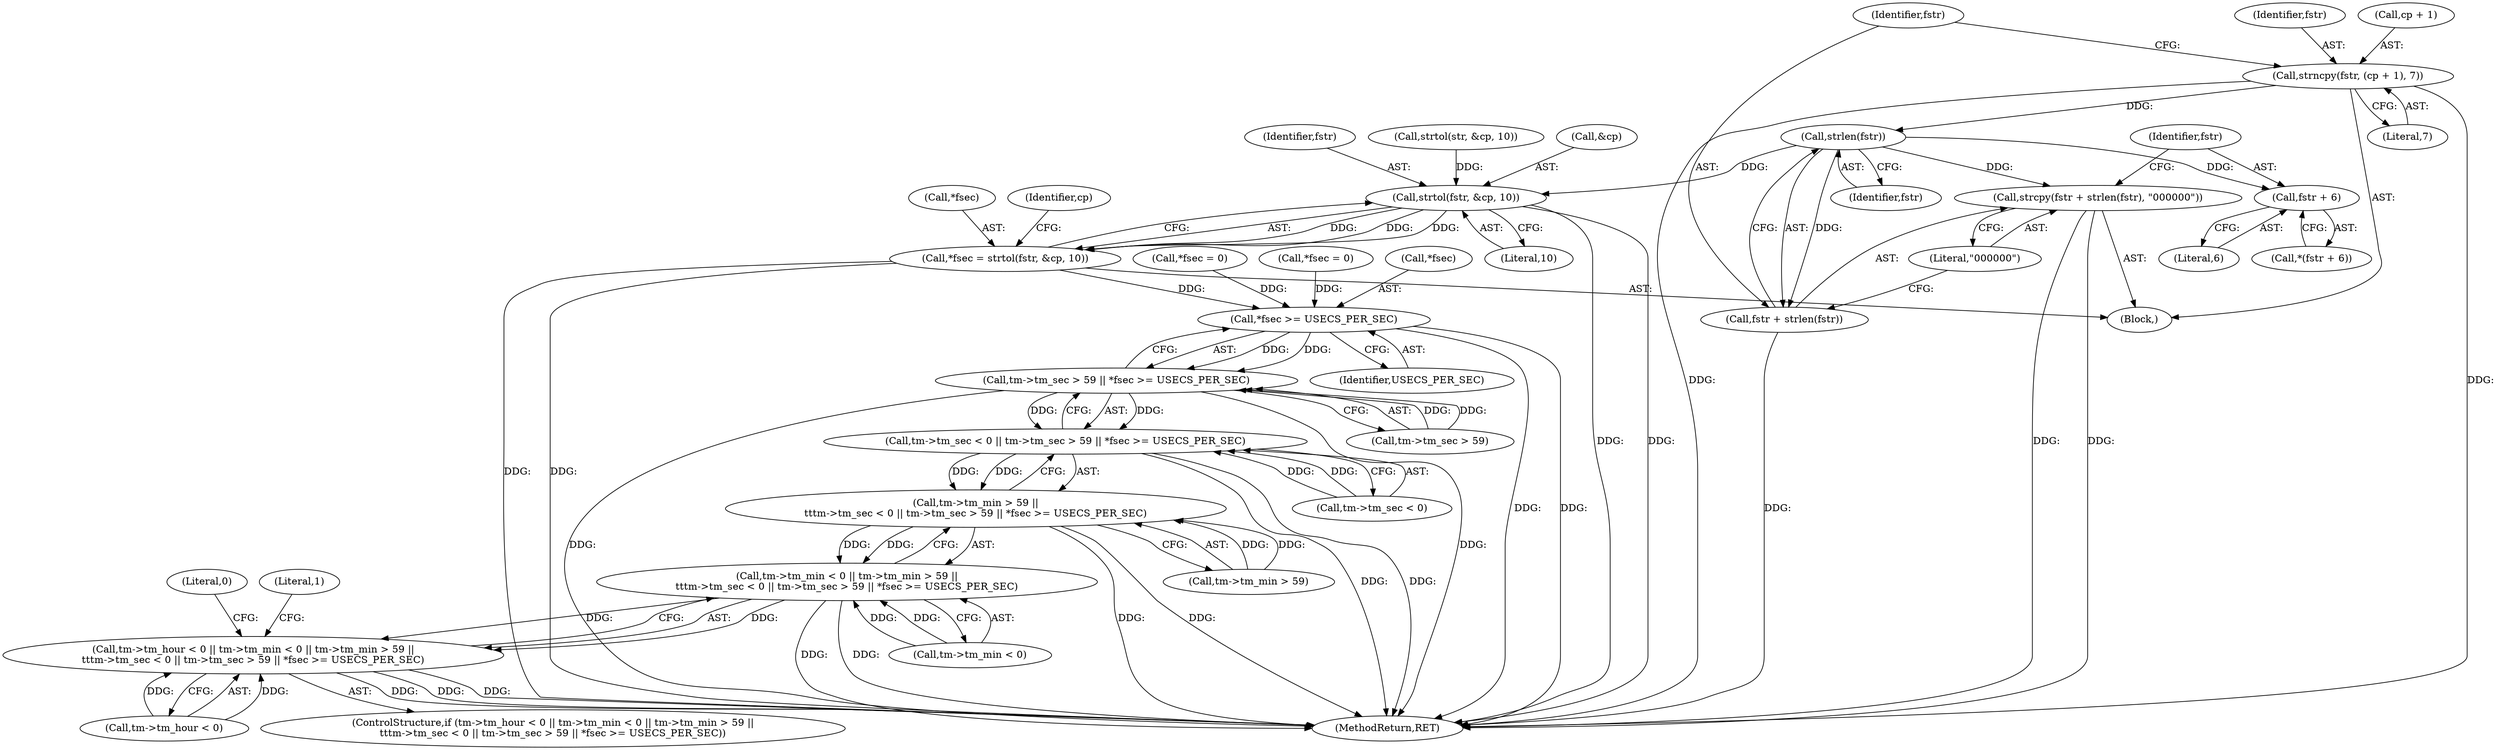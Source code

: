 digraph "1_postgres_4318daecc959886d001a6e79c6ea853e8b1dfb4b_1@API" {
"1000202" [label="(Call,strncpy(fstr, (cp + 1), 7))"];
"1000211" [label="(Call,strlen(fstr))"];
"1000208" [label="(Call,strcpy(fstr + strlen(fstr), \"000000\"))"];
"1000209" [label="(Call,fstr + strlen(fstr))"];
"1000216" [label="(Call,fstr + 6)"];
"1000223" [label="(Call,strtol(fstr, &cp, 10))"];
"1000220" [label="(Call,*fsec = strtol(fstr, &cp, 10))"];
"1000271" [label="(Call,*fsec >= USECS_PER_SEC)"];
"1000265" [label="(Call,tm->tm_sec > 59 || *fsec >= USECS_PER_SEC)"];
"1000259" [label="(Call,tm->tm_sec < 0 || tm->tm_sec > 59 || *fsec >= USECS_PER_SEC)"];
"1000253" [label="(Call,tm->tm_min > 59 ||\n\t\ttm->tm_sec < 0 || tm->tm_sec > 59 || *fsec >= USECS_PER_SEC)"];
"1000247" [label="(Call,tm->tm_min < 0 || tm->tm_min > 59 ||\n\t\ttm->tm_sec < 0 || tm->tm_sec > 59 || *fsec >= USECS_PER_SEC)"];
"1000241" [label="(Call,tm->tm_hour < 0 || tm->tm_min < 0 || tm->tm_min > 59 ||\n\t\ttm->tm_sec < 0 || tm->tm_sec > 59 || *fsec >= USECS_PER_SEC)"];
"1000180" [label="(Call,strtol(str, &cp, 10))"];
"1000190" [label="(Call,*fsec = 0)"];
"1000254" [label="(Call,tm->tm_min > 59)"];
"1000248" [label="(Call,tm->tm_min < 0)"];
"1000241" [label="(Call,tm->tm_hour < 0 || tm->tm_min < 0 || tm->tm_min > 59 ||\n\t\ttm->tm_sec < 0 || tm->tm_sec > 59 || *fsec >= USECS_PER_SEC)"];
"1000240" [label="(ControlStructure,if (tm->tm_hour < 0 || tm->tm_min < 0 || tm->tm_min > 59 ||\n\t\ttm->tm_sec < 0 || tm->tm_sec > 59 || *fsec >= USECS_PER_SEC))"];
"1000212" [label="(Identifier,fstr)"];
"1000266" [label="(Call,tm->tm_sec > 59)"];
"1000200" [label="(Block,)"];
"1000218" [label="(Literal,6)"];
"1000272" [label="(Call,*fsec)"];
"1000207" [label="(Literal,7)"];
"1000221" [label="(Call,*fsec)"];
"1000223" [label="(Call,strtol(fstr, &cp, 10))"];
"1000231" [label="(Identifier,cp)"];
"1000208" [label="(Call,strcpy(fstr + strlen(fstr), \"000000\"))"];
"1000274" [label="(Identifier,USECS_PER_SEC)"];
"1000202" [label="(Call,strncpy(fstr, (cp + 1), 7))"];
"1000225" [label="(Call,&cp)"];
"1000217" [label="(Identifier,fstr)"];
"1000204" [label="(Call,cp + 1)"];
"1000227" [label="(Literal,10)"];
"1000203" [label="(Identifier,fstr)"];
"1000210" [label="(Identifier,fstr)"];
"1000271" [label="(Call,*fsec >= USECS_PER_SEC)"];
"1000215" [label="(Call,*(fstr + 6))"];
"1000211" [label="(Call,strlen(fstr))"];
"1000247" [label="(Call,tm->tm_min < 0 || tm->tm_min > 59 ||\n\t\ttm->tm_sec < 0 || tm->tm_sec > 59 || *fsec >= USECS_PER_SEC)"];
"1000259" [label="(Call,tm->tm_sec < 0 || tm->tm_sec > 59 || *fsec >= USECS_PER_SEC)"];
"1000253" [label="(Call,tm->tm_min > 59 ||\n\t\ttm->tm_sec < 0 || tm->tm_sec > 59 || *fsec >= USECS_PER_SEC)"];
"1000156" [label="(Call,*fsec = 0)"];
"1000224" [label="(Identifier,fstr)"];
"1000279" [label="(Literal,0)"];
"1000280" [label="(MethodReturn,RET)"];
"1000265" [label="(Call,tm->tm_sec > 59 || *fsec >= USECS_PER_SEC)"];
"1000220" [label="(Call,*fsec = strtol(fstr, &cp, 10))"];
"1000216" [label="(Call,fstr + 6)"];
"1000242" [label="(Call,tm->tm_hour < 0)"];
"1000260" [label="(Call,tm->tm_sec < 0)"];
"1000213" [label="(Literal,\"000000\")"];
"1000209" [label="(Call,fstr + strlen(fstr))"];
"1000277" [label="(Literal,1)"];
"1000202" -> "1000200"  [label="AST: "];
"1000202" -> "1000207"  [label="CFG: "];
"1000203" -> "1000202"  [label="AST: "];
"1000204" -> "1000202"  [label="AST: "];
"1000207" -> "1000202"  [label="AST: "];
"1000210" -> "1000202"  [label="CFG: "];
"1000202" -> "1000280"  [label="DDG: "];
"1000202" -> "1000280"  [label="DDG: "];
"1000202" -> "1000211"  [label="DDG: "];
"1000211" -> "1000209"  [label="AST: "];
"1000211" -> "1000212"  [label="CFG: "];
"1000212" -> "1000211"  [label="AST: "];
"1000209" -> "1000211"  [label="CFG: "];
"1000211" -> "1000208"  [label="DDG: "];
"1000211" -> "1000209"  [label="DDG: "];
"1000211" -> "1000216"  [label="DDG: "];
"1000211" -> "1000223"  [label="DDG: "];
"1000208" -> "1000200"  [label="AST: "];
"1000208" -> "1000213"  [label="CFG: "];
"1000209" -> "1000208"  [label="AST: "];
"1000213" -> "1000208"  [label="AST: "];
"1000217" -> "1000208"  [label="CFG: "];
"1000208" -> "1000280"  [label="DDG: "];
"1000208" -> "1000280"  [label="DDG: "];
"1000210" -> "1000209"  [label="AST: "];
"1000213" -> "1000209"  [label="CFG: "];
"1000209" -> "1000280"  [label="DDG: "];
"1000216" -> "1000215"  [label="AST: "];
"1000216" -> "1000218"  [label="CFG: "];
"1000217" -> "1000216"  [label="AST: "];
"1000218" -> "1000216"  [label="AST: "];
"1000215" -> "1000216"  [label="CFG: "];
"1000223" -> "1000220"  [label="AST: "];
"1000223" -> "1000227"  [label="CFG: "];
"1000224" -> "1000223"  [label="AST: "];
"1000225" -> "1000223"  [label="AST: "];
"1000227" -> "1000223"  [label="AST: "];
"1000220" -> "1000223"  [label="CFG: "];
"1000223" -> "1000280"  [label="DDG: "];
"1000223" -> "1000280"  [label="DDG: "];
"1000223" -> "1000220"  [label="DDG: "];
"1000223" -> "1000220"  [label="DDG: "];
"1000223" -> "1000220"  [label="DDG: "];
"1000180" -> "1000223"  [label="DDG: "];
"1000220" -> "1000200"  [label="AST: "];
"1000221" -> "1000220"  [label="AST: "];
"1000231" -> "1000220"  [label="CFG: "];
"1000220" -> "1000280"  [label="DDG: "];
"1000220" -> "1000280"  [label="DDG: "];
"1000220" -> "1000271"  [label="DDG: "];
"1000271" -> "1000265"  [label="AST: "];
"1000271" -> "1000274"  [label="CFG: "];
"1000272" -> "1000271"  [label="AST: "];
"1000274" -> "1000271"  [label="AST: "];
"1000265" -> "1000271"  [label="CFG: "];
"1000271" -> "1000280"  [label="DDG: "];
"1000271" -> "1000280"  [label="DDG: "];
"1000271" -> "1000265"  [label="DDG: "];
"1000271" -> "1000265"  [label="DDG: "];
"1000156" -> "1000271"  [label="DDG: "];
"1000190" -> "1000271"  [label="DDG: "];
"1000265" -> "1000259"  [label="AST: "];
"1000265" -> "1000266"  [label="CFG: "];
"1000266" -> "1000265"  [label="AST: "];
"1000259" -> "1000265"  [label="CFG: "];
"1000265" -> "1000280"  [label="DDG: "];
"1000265" -> "1000280"  [label="DDG: "];
"1000265" -> "1000259"  [label="DDG: "];
"1000265" -> "1000259"  [label="DDG: "];
"1000266" -> "1000265"  [label="DDG: "];
"1000266" -> "1000265"  [label="DDG: "];
"1000259" -> "1000253"  [label="AST: "];
"1000259" -> "1000260"  [label="CFG: "];
"1000260" -> "1000259"  [label="AST: "];
"1000253" -> "1000259"  [label="CFG: "];
"1000259" -> "1000280"  [label="DDG: "];
"1000259" -> "1000280"  [label="DDG: "];
"1000259" -> "1000253"  [label="DDG: "];
"1000259" -> "1000253"  [label="DDG: "];
"1000260" -> "1000259"  [label="DDG: "];
"1000260" -> "1000259"  [label="DDG: "];
"1000253" -> "1000247"  [label="AST: "];
"1000253" -> "1000254"  [label="CFG: "];
"1000254" -> "1000253"  [label="AST: "];
"1000247" -> "1000253"  [label="CFG: "];
"1000253" -> "1000280"  [label="DDG: "];
"1000253" -> "1000280"  [label="DDG: "];
"1000253" -> "1000247"  [label="DDG: "];
"1000253" -> "1000247"  [label="DDG: "];
"1000254" -> "1000253"  [label="DDG: "];
"1000254" -> "1000253"  [label="DDG: "];
"1000247" -> "1000241"  [label="AST: "];
"1000247" -> "1000248"  [label="CFG: "];
"1000248" -> "1000247"  [label="AST: "];
"1000241" -> "1000247"  [label="CFG: "];
"1000247" -> "1000280"  [label="DDG: "];
"1000247" -> "1000280"  [label="DDG: "];
"1000247" -> "1000241"  [label="DDG: "];
"1000247" -> "1000241"  [label="DDG: "];
"1000248" -> "1000247"  [label="DDG: "];
"1000248" -> "1000247"  [label="DDG: "];
"1000241" -> "1000240"  [label="AST: "];
"1000241" -> "1000242"  [label="CFG: "];
"1000242" -> "1000241"  [label="AST: "];
"1000277" -> "1000241"  [label="CFG: "];
"1000279" -> "1000241"  [label="CFG: "];
"1000241" -> "1000280"  [label="DDG: "];
"1000241" -> "1000280"  [label="DDG: "];
"1000241" -> "1000280"  [label="DDG: "];
"1000242" -> "1000241"  [label="DDG: "];
"1000242" -> "1000241"  [label="DDG: "];
}
